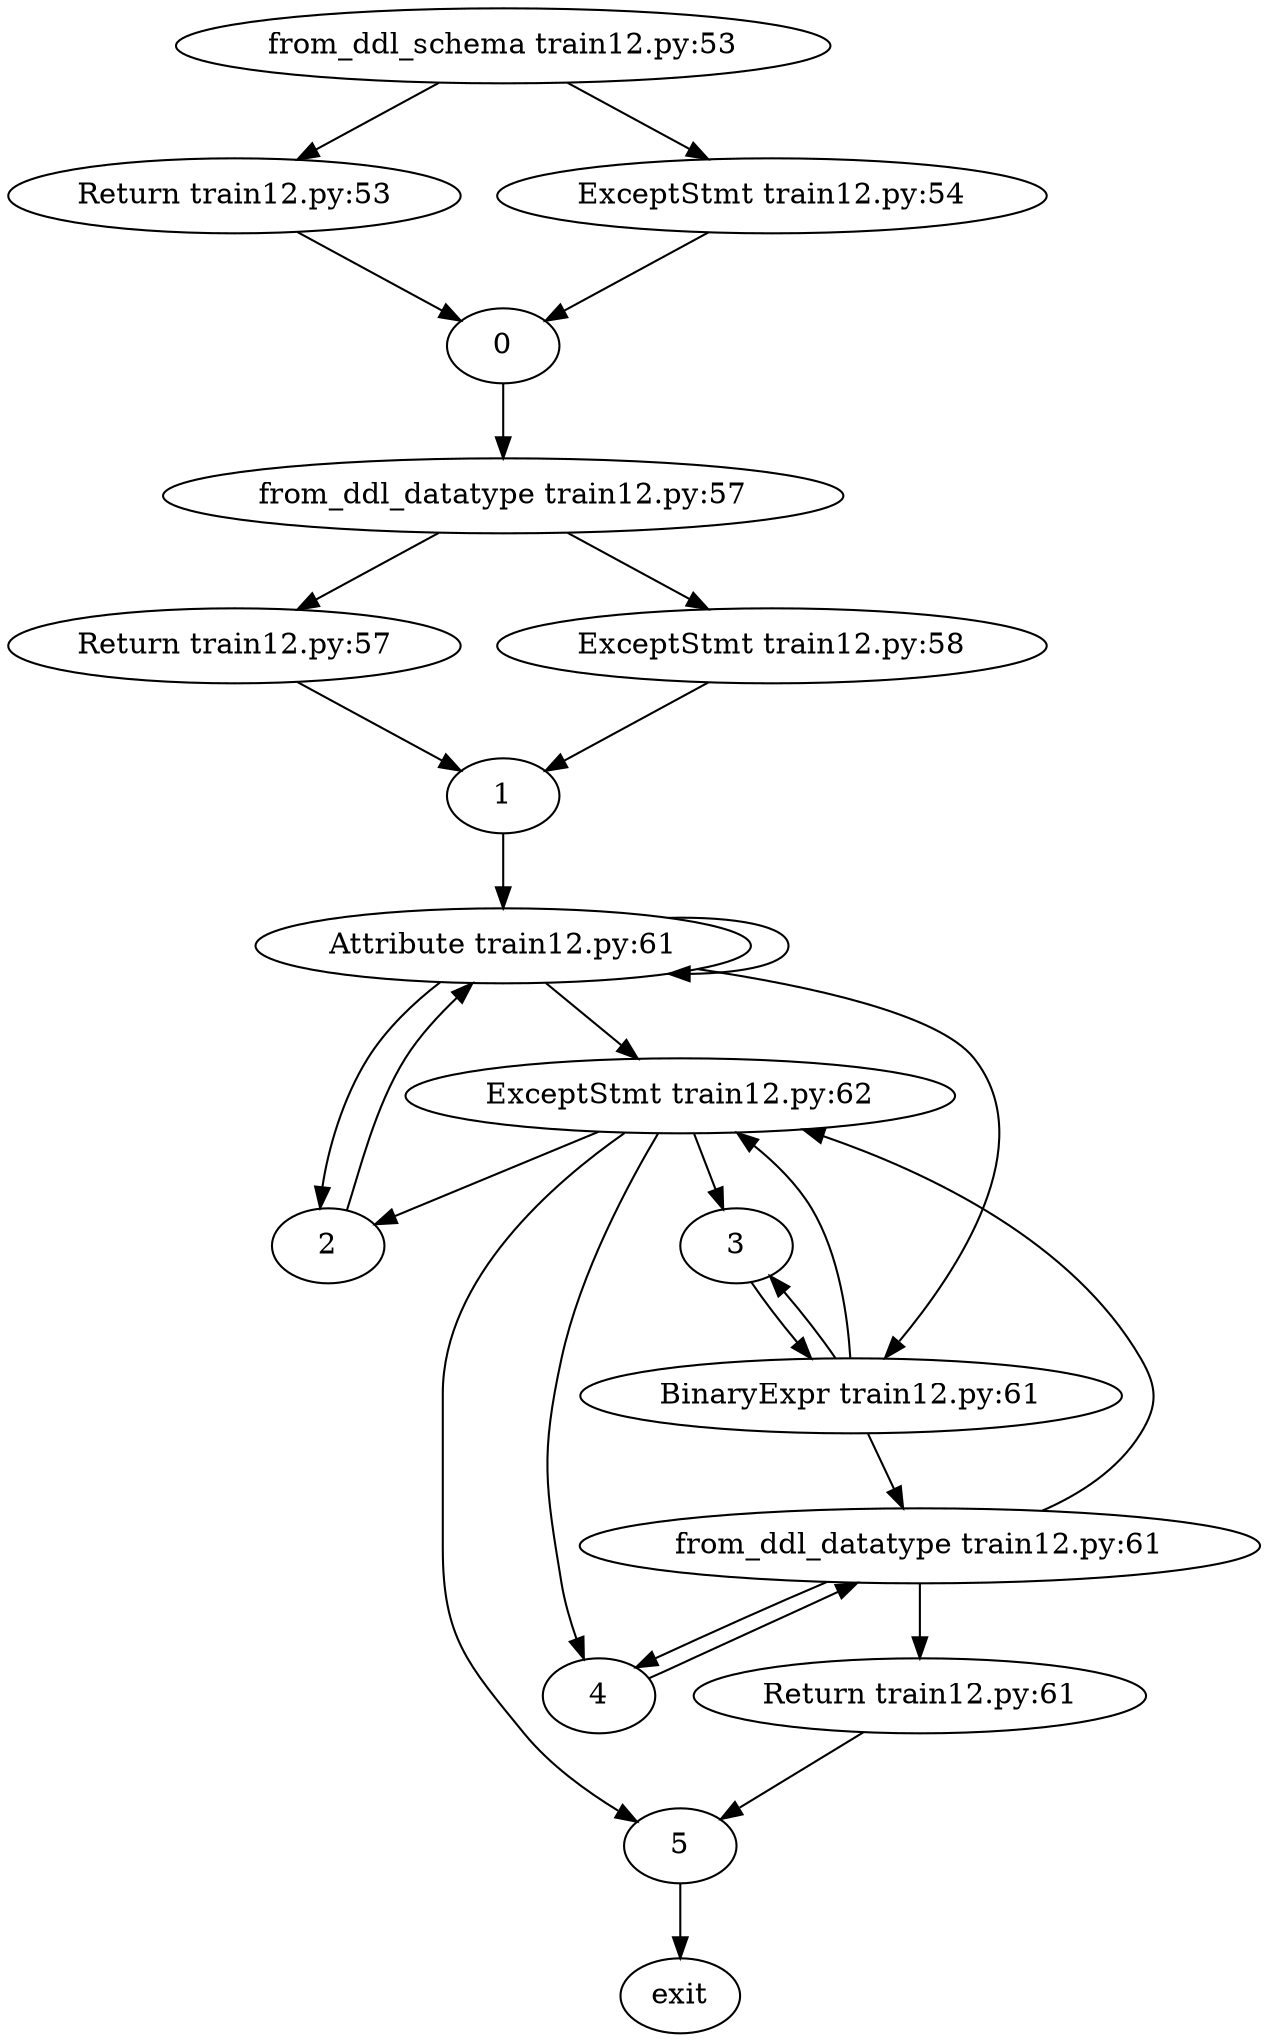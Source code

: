 strict digraph {"from_ddl_schema train12.py:53" -> "Return train12.py:53"
-> "0"
"from_ddl_schema train12.py:53" -> "ExceptStmt train12.py:54"
-> "0"
->
"from_ddl_datatype train12.py:57" -> "Return train12.py:57"
-> "1"
"from_ddl_datatype train12.py:57" -> "ExceptStmt train12.py:58"
-> "1"
->
"Attribute train12.py:61" -> "Attribute train12.py:61"
-> "2"
"Attribute train12.py:61" -> "ExceptStmt train12.py:62"
-> "2"
->
"Attribute train12.py:61" -> "BinaryExpr train12.py:61"
-> "3"
"Attribute train12.py:61" -> "ExceptStmt train12.py:62"
-> "3"
->
"BinaryExpr train12.py:61" -> "from_ddl_datatype train12.py:61"
-> "4"
"BinaryExpr train12.py:61" -> "ExceptStmt train12.py:62"
-> "4"
->
"from_ddl_datatype train12.py:61" -> "Return train12.py:61"
-> "5"
"from_ddl_datatype train12.py:61" -> "ExceptStmt train12.py:62"
-> "5"
->
exit
}